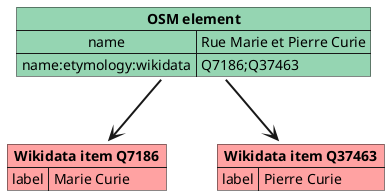 @startuml osm_name_etymology

map "**OSM element**" as osmc #95d5b2 {
  name => Rue Marie et Pierre Curie
  name:etymology:wikidata => Q7186;Q37463
}

map "**Wikidata item Q7186**" as wikia #ffa2a2 {
  label => Marie Curie
}
map "**Wikidata item Q37463**" as wikib #ffa2a2 {
  label => Pierre Curie
}

osmc -[bold]-> wikia
osmc -[bold]-> wikib

@enduml